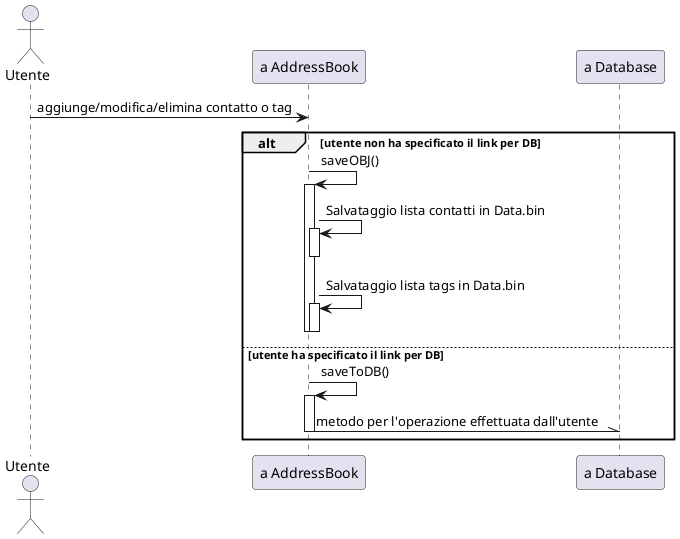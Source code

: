 @startuml salvataggio in locale o in DB

actor Utente as u
'participant "a MainController" as mc
participant "a AddressBook" as ab
participant "a Database" as d

u -> ab : aggiunge/modifica/elimina contatto o tag

alt utente non ha specificato il link per DB
ab -> ab : saveOBJ()
activate ab
ab -> ab : Salvataggio lista contatti in Data.bin
activate ab
deactivate ab
ab -> ab : Salvataggio lista tags in Data.bin
activate ab
deactivate ab
deactivate ab

else utente ha specificato il link per DB
ab -> ab : saveToDB()
activate ab
ab -\\ d : metodo per l'operazione effettuata dall'utente
deactivate ab

end

@enduml